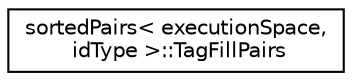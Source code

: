 digraph "Graphical Class Hierarchy"
{
 // LATEX_PDF_SIZE
  edge [fontname="Helvetica",fontsize="10",labelfontname="Helvetica",labelfontsize="10"];
  node [fontname="Helvetica",fontsize="10",shape=record];
  rankdir="LR";
  Node0 [label="sortedPairs\< executionSpace,\l idType \>::TagFillPairs",height=0.2,width=0.4,color="black", fillcolor="white", style="filled",URL="$classpFlow_1_1sortedPairs_1_1TagFillPairs.html",tooltip=" "];
}
